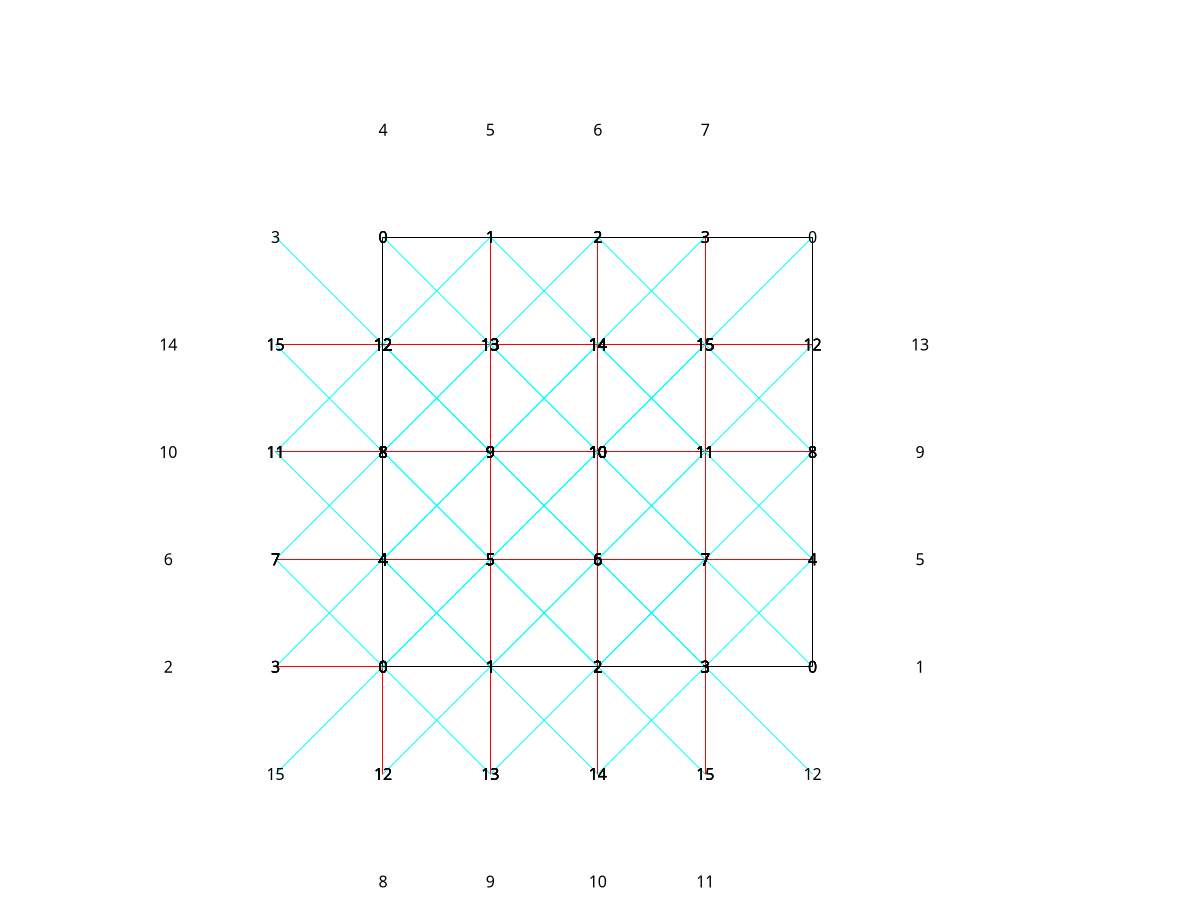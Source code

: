 #set terminal pdf color enhanced \
#dashed dl 1.0 size 20.0cm, 20.0cm 
#set output "lattice.pdf"
set xrange [-2.000000: 6.000000]
set yrange [-2.000000: 6.000000]
set size square
unset key
unset tics
unset border
set style line 1 lc 1 lt 1
set style line 2 lc 5 lt 1
set style line 3 lc 0 lt 1
set arrow from 0.000000, 0.000000 to 4.000000, 0.000000 nohead front ls 3
set arrow from 4.000000, 0.000000 to 4.000000, 4.000000 nohead front ls 3
set arrow from 4.000000, 4.000000 to 0.000000, 4.000000 nohead front ls 3
set arrow from 0.000000, 4.000000 to 0.000000, 0.000000 nohead front ls 3
set label "0" at 0.000000, 0.000000 center front
set label "3" at -1.000000, 0.000000 center front
set arrow from 0.000000, 0.000000 to -1.000000, 0.000000 nohead ls 1
set label "0" at 0.000000, 0.000000 center front
set label "1" at 1.000000, 0.000000 center front
set arrow from 0.000000, 0.000000 to 1.000000, 0.000000 nohead ls 1
set label "0" at 0.000000, 0.000000 center front
set label "12" at 0.000000, -1.000000 center front
set arrow from 0.000000, 0.000000 to 0.000000, -1.000000 nohead ls 1
set label "0" at 0.000000, 0.000000 center front
set label "4" at 0.000000, 1.000000 center front
set arrow from 0.000000, 0.000000 to 0.000000, 1.000000 nohead ls 1
set label "0" at 0.000000, 0.000000 center front
set label "15" at -1.000000, -1.000000 center front
set arrow from 0.000000, 0.000000 to -1.000000, -1.000000 nohead ls 2
set label "0" at 0.000000, 0.000000 center front
set label "5" at 1.000000, 1.000000 center front
set arrow from 0.000000, 0.000000 to 1.000000, 1.000000 nohead ls 2
set label "0" at 0.000000, 0.000000 center front
set label "7" at -1.000000, 1.000000 center front
set arrow from 0.000000, 0.000000 to -1.000000, 1.000000 nohead ls 2
set label "0" at 0.000000, 0.000000 center front
set label "13" at 1.000000, -1.000000 center front
set arrow from 0.000000, 0.000000 to 1.000000, -1.000000 nohead ls 2
set label "0" at 0.000000, 0.000000 center front
set label "2" at -2.000000, 0.000000 center front
set label "0" at 0.000000, 0.000000 center front
set label "2" at 2.000000, 0.000000 center front
set label "0" at 0.000000, 0.000000 center front
set label "8" at 0.000000, -2.000000 center front
set label "0" at 0.000000, 0.000000 center front
set label "8" at 0.000000, 2.000000 center front
set label "1" at 1.000000, 0.000000 center front
set label "0" at 0.000000, 0.000000 center front
set arrow from 1.000000, 0.000000 to 0.000000, 0.000000 nohead ls 1
set label "1" at 1.000000, 0.000000 center front
set label "2" at 2.000000, 0.000000 center front
set arrow from 1.000000, 0.000000 to 2.000000, 0.000000 nohead ls 1
set label "1" at 1.000000, 0.000000 center front
set label "13" at 1.000000, -1.000000 center front
set arrow from 1.000000, 0.000000 to 1.000000, -1.000000 nohead ls 1
set label "1" at 1.000000, 0.000000 center front
set label "5" at 1.000000, 1.000000 center front
set arrow from 1.000000, 0.000000 to 1.000000, 1.000000 nohead ls 1
set label "1" at 1.000000, 0.000000 center front
set label "12" at 0.000000, -1.000000 center front
set arrow from 1.000000, 0.000000 to 0.000000, -1.000000 nohead ls 2
set label "1" at 1.000000, 0.000000 center front
set label "6" at 2.000000, 1.000000 center front
set arrow from 1.000000, 0.000000 to 2.000000, 1.000000 nohead ls 2
set label "1" at 1.000000, 0.000000 center front
set label "4" at 0.000000, 1.000000 center front
set arrow from 1.000000, 0.000000 to 0.000000, 1.000000 nohead ls 2
set label "1" at 1.000000, 0.000000 center front
set label "14" at 2.000000, -1.000000 center front
set arrow from 1.000000, 0.000000 to 2.000000, -1.000000 nohead ls 2
set label "1" at 1.000000, 0.000000 center front
set label "3" at -1.000000, 0.000000 center front
set label "1" at 1.000000, 0.000000 center front
set label "3" at 3.000000, 0.000000 center front
set label "1" at 1.000000, 0.000000 center front
set label "9" at 1.000000, -2.000000 center front
set label "1" at 1.000000, 0.000000 center front
set label "9" at 1.000000, 2.000000 center front
set label "2" at 2.000000, 0.000000 center front
set label "1" at 1.000000, 0.000000 center front
set arrow from 2.000000, 0.000000 to 1.000000, 0.000000 nohead ls 1
set label "2" at 2.000000, 0.000000 center front
set label "3" at 3.000000, 0.000000 center front
set arrow from 2.000000, 0.000000 to 3.000000, 0.000000 nohead ls 1
set label "2" at 2.000000, 0.000000 center front
set label "14" at 2.000000, -1.000000 center front
set arrow from 2.000000, 0.000000 to 2.000000, -1.000000 nohead ls 1
set label "2" at 2.000000, 0.000000 center front
set label "6" at 2.000000, 1.000000 center front
set arrow from 2.000000, 0.000000 to 2.000000, 1.000000 nohead ls 1
set label "2" at 2.000000, 0.000000 center front
set label "13" at 1.000000, -1.000000 center front
set arrow from 2.000000, 0.000000 to 1.000000, -1.000000 nohead ls 2
set label "2" at 2.000000, 0.000000 center front
set label "7" at 3.000000, 1.000000 center front
set arrow from 2.000000, 0.000000 to 3.000000, 1.000000 nohead ls 2
set label "2" at 2.000000, 0.000000 center front
set label "5" at 1.000000, 1.000000 center front
set arrow from 2.000000, 0.000000 to 1.000000, 1.000000 nohead ls 2
set label "2" at 2.000000, 0.000000 center front
set label "15" at 3.000000, -1.000000 center front
set arrow from 2.000000, 0.000000 to 3.000000, -1.000000 nohead ls 2
set label "2" at 2.000000, 0.000000 center front
set label "0" at 0.000000, 0.000000 center front
set label "2" at 2.000000, 0.000000 center front
set label "0" at 4.000000, 0.000000 center front
set label "2" at 2.000000, 0.000000 center front
set label "10" at 2.000000, -2.000000 center front
set label "2" at 2.000000, 0.000000 center front
set label "10" at 2.000000, 2.000000 center front
set label "3" at 3.000000, 0.000000 center front
set label "2" at 2.000000, 0.000000 center front
set arrow from 3.000000, 0.000000 to 2.000000, 0.000000 nohead ls 1
set label "3" at 3.000000, 0.000000 center front
set label "0" at 4.000000, 0.000000 center front
set arrow from 3.000000, 0.000000 to 4.000000, 0.000000 nohead ls 1
set label "3" at 3.000000, 0.000000 center front
set label "15" at 3.000000, -1.000000 center front
set arrow from 3.000000, 0.000000 to 3.000000, -1.000000 nohead ls 1
set label "3" at 3.000000, 0.000000 center front
set label "7" at 3.000000, 1.000000 center front
set arrow from 3.000000, 0.000000 to 3.000000, 1.000000 nohead ls 1
set label "3" at 3.000000, 0.000000 center front
set label "14" at 2.000000, -1.000000 center front
set arrow from 3.000000, 0.000000 to 2.000000, -1.000000 nohead ls 2
set label "3" at 3.000000, 0.000000 center front
set label "4" at 4.000000, 1.000000 center front
set arrow from 3.000000, 0.000000 to 4.000000, 1.000000 nohead ls 2
set label "3" at 3.000000, 0.000000 center front
set label "6" at 2.000000, 1.000000 center front
set arrow from 3.000000, 0.000000 to 2.000000, 1.000000 nohead ls 2
set label "3" at 3.000000, 0.000000 center front
set label "12" at 4.000000, -1.000000 center front
set arrow from 3.000000, 0.000000 to 4.000000, -1.000000 nohead ls 2
set label "3" at 3.000000, 0.000000 center front
set label "1" at 1.000000, 0.000000 center front
set label "3" at 3.000000, 0.000000 center front
set label "1" at 5.000000, 0.000000 center front
set label "3" at 3.000000, 0.000000 center front
set label "11" at 3.000000, -2.000000 center front
set label "3" at 3.000000, 0.000000 center front
set label "11" at 3.000000, 2.000000 center front
set label "4" at 0.000000, 1.000000 center front
set label "7" at -1.000000, 1.000000 center front
set arrow from 0.000000, 1.000000 to -1.000000, 1.000000 nohead ls 1
set label "4" at 0.000000, 1.000000 center front
set label "5" at 1.000000, 1.000000 center front
set arrow from 0.000000, 1.000000 to 1.000000, 1.000000 nohead ls 1
set label "4" at 0.000000, 1.000000 center front
set label "0" at 0.000000, 0.000000 center front
set arrow from 0.000000, 1.000000 to 0.000000, 0.000000 nohead ls 1
set label "4" at 0.000000, 1.000000 center front
set label "8" at 0.000000, 2.000000 center front
set arrow from 0.000000, 1.000000 to 0.000000, 2.000000 nohead ls 1
set label "4" at 0.000000, 1.000000 center front
set label "3" at -1.000000, 0.000000 center front
set arrow from 0.000000, 1.000000 to -1.000000, 0.000000 nohead ls 2
set label "4" at 0.000000, 1.000000 center front
set label "9" at 1.000000, 2.000000 center front
set arrow from 0.000000, 1.000000 to 1.000000, 2.000000 nohead ls 2
set label "4" at 0.000000, 1.000000 center front
set label "11" at -1.000000, 2.000000 center front
set arrow from 0.000000, 1.000000 to -1.000000, 2.000000 nohead ls 2
set label "4" at 0.000000, 1.000000 center front
set label "1" at 1.000000, 0.000000 center front
set arrow from 0.000000, 1.000000 to 1.000000, 0.000000 nohead ls 2
set label "4" at 0.000000, 1.000000 center front
set label "6" at -2.000000, 1.000000 center front
set label "4" at 0.000000, 1.000000 center front
set label "6" at 2.000000, 1.000000 center front
set label "4" at 0.000000, 1.000000 center front
set label "12" at 0.000000, -1.000000 center front
set label "4" at 0.000000, 1.000000 center front
set label "12" at 0.000000, 3.000000 center front
set label "5" at 1.000000, 1.000000 center front
set label "4" at 0.000000, 1.000000 center front
set arrow from 1.000000, 1.000000 to 0.000000, 1.000000 nohead ls 1
set label "5" at 1.000000, 1.000000 center front
set label "6" at 2.000000, 1.000000 center front
set arrow from 1.000000, 1.000000 to 2.000000, 1.000000 nohead ls 1
set label "5" at 1.000000, 1.000000 center front
set label "1" at 1.000000, 0.000000 center front
set arrow from 1.000000, 1.000000 to 1.000000, 0.000000 nohead ls 1
set label "5" at 1.000000, 1.000000 center front
set label "9" at 1.000000, 2.000000 center front
set arrow from 1.000000, 1.000000 to 1.000000, 2.000000 nohead ls 1
set label "5" at 1.000000, 1.000000 center front
set label "0" at 0.000000, 0.000000 center front
set arrow from 1.000000, 1.000000 to 0.000000, 0.000000 nohead ls 2
set label "5" at 1.000000, 1.000000 center front
set label "10" at 2.000000, 2.000000 center front
set arrow from 1.000000, 1.000000 to 2.000000, 2.000000 nohead ls 2
set label "5" at 1.000000, 1.000000 center front
set label "8" at 0.000000, 2.000000 center front
set arrow from 1.000000, 1.000000 to 0.000000, 2.000000 nohead ls 2
set label "5" at 1.000000, 1.000000 center front
set label "2" at 2.000000, 0.000000 center front
set arrow from 1.000000, 1.000000 to 2.000000, 0.000000 nohead ls 2
set label "5" at 1.000000, 1.000000 center front
set label "7" at -1.000000, 1.000000 center front
set label "5" at 1.000000, 1.000000 center front
set label "7" at 3.000000, 1.000000 center front
set label "5" at 1.000000, 1.000000 center front
set label "13" at 1.000000, -1.000000 center front
set label "5" at 1.000000, 1.000000 center front
set label "13" at 1.000000, 3.000000 center front
set label "6" at 2.000000, 1.000000 center front
set label "5" at 1.000000, 1.000000 center front
set arrow from 2.000000, 1.000000 to 1.000000, 1.000000 nohead ls 1
set label "6" at 2.000000, 1.000000 center front
set label "7" at 3.000000, 1.000000 center front
set arrow from 2.000000, 1.000000 to 3.000000, 1.000000 nohead ls 1
set label "6" at 2.000000, 1.000000 center front
set label "2" at 2.000000, 0.000000 center front
set arrow from 2.000000, 1.000000 to 2.000000, 0.000000 nohead ls 1
set label "6" at 2.000000, 1.000000 center front
set label "10" at 2.000000, 2.000000 center front
set arrow from 2.000000, 1.000000 to 2.000000, 2.000000 nohead ls 1
set label "6" at 2.000000, 1.000000 center front
set label "1" at 1.000000, 0.000000 center front
set arrow from 2.000000, 1.000000 to 1.000000, 0.000000 nohead ls 2
set label "6" at 2.000000, 1.000000 center front
set label "11" at 3.000000, 2.000000 center front
set arrow from 2.000000, 1.000000 to 3.000000, 2.000000 nohead ls 2
set label "6" at 2.000000, 1.000000 center front
set label "9" at 1.000000, 2.000000 center front
set arrow from 2.000000, 1.000000 to 1.000000, 2.000000 nohead ls 2
set label "6" at 2.000000, 1.000000 center front
set label "3" at 3.000000, 0.000000 center front
set arrow from 2.000000, 1.000000 to 3.000000, 0.000000 nohead ls 2
set label "6" at 2.000000, 1.000000 center front
set label "4" at 0.000000, 1.000000 center front
set label "6" at 2.000000, 1.000000 center front
set label "4" at 4.000000, 1.000000 center front
set label "6" at 2.000000, 1.000000 center front
set label "14" at 2.000000, -1.000000 center front
set label "6" at 2.000000, 1.000000 center front
set label "14" at 2.000000, 3.000000 center front
set label "7" at 3.000000, 1.000000 center front
set label "6" at 2.000000, 1.000000 center front
set arrow from 3.000000, 1.000000 to 2.000000, 1.000000 nohead ls 1
set label "7" at 3.000000, 1.000000 center front
set label "4" at 4.000000, 1.000000 center front
set arrow from 3.000000, 1.000000 to 4.000000, 1.000000 nohead ls 1
set label "7" at 3.000000, 1.000000 center front
set label "3" at 3.000000, 0.000000 center front
set arrow from 3.000000, 1.000000 to 3.000000, 0.000000 nohead ls 1
set label "7" at 3.000000, 1.000000 center front
set label "11" at 3.000000, 2.000000 center front
set arrow from 3.000000, 1.000000 to 3.000000, 2.000000 nohead ls 1
set label "7" at 3.000000, 1.000000 center front
set label "2" at 2.000000, 0.000000 center front
set arrow from 3.000000, 1.000000 to 2.000000, 0.000000 nohead ls 2
set label "7" at 3.000000, 1.000000 center front
set label "8" at 4.000000, 2.000000 center front
set arrow from 3.000000, 1.000000 to 4.000000, 2.000000 nohead ls 2
set label "7" at 3.000000, 1.000000 center front
set label "10" at 2.000000, 2.000000 center front
set arrow from 3.000000, 1.000000 to 2.000000, 2.000000 nohead ls 2
set label "7" at 3.000000, 1.000000 center front
set label "0" at 4.000000, 0.000000 center front
set arrow from 3.000000, 1.000000 to 4.000000, 0.000000 nohead ls 2
set label "7" at 3.000000, 1.000000 center front
set label "5" at 1.000000, 1.000000 center front
set label "7" at 3.000000, 1.000000 center front
set label "5" at 5.000000, 1.000000 center front
set label "7" at 3.000000, 1.000000 center front
set label "15" at 3.000000, -1.000000 center front
set label "7" at 3.000000, 1.000000 center front
set label "15" at 3.000000, 3.000000 center front
set label "8" at 0.000000, 2.000000 center front
set label "11" at -1.000000, 2.000000 center front
set arrow from 0.000000, 2.000000 to -1.000000, 2.000000 nohead ls 1
set label "8" at 0.000000, 2.000000 center front
set label "9" at 1.000000, 2.000000 center front
set arrow from 0.000000, 2.000000 to 1.000000, 2.000000 nohead ls 1
set label "8" at 0.000000, 2.000000 center front
set label "4" at 0.000000, 1.000000 center front
set arrow from 0.000000, 2.000000 to 0.000000, 1.000000 nohead ls 1
set label "8" at 0.000000, 2.000000 center front
set label "12" at 0.000000, 3.000000 center front
set arrow from 0.000000, 2.000000 to 0.000000, 3.000000 nohead ls 1
set label "8" at 0.000000, 2.000000 center front
set label "7" at -1.000000, 1.000000 center front
set arrow from 0.000000, 2.000000 to -1.000000, 1.000000 nohead ls 2
set label "8" at 0.000000, 2.000000 center front
set label "13" at 1.000000, 3.000000 center front
set arrow from 0.000000, 2.000000 to 1.000000, 3.000000 nohead ls 2
set label "8" at 0.000000, 2.000000 center front
set label "15" at -1.000000, 3.000000 center front
set arrow from 0.000000, 2.000000 to -1.000000, 3.000000 nohead ls 2
set label "8" at 0.000000, 2.000000 center front
set label "5" at 1.000000, 1.000000 center front
set arrow from 0.000000, 2.000000 to 1.000000, 1.000000 nohead ls 2
set label "8" at 0.000000, 2.000000 center front
set label "10" at -2.000000, 2.000000 center front
set label "8" at 0.000000, 2.000000 center front
set label "10" at 2.000000, 2.000000 center front
set label "8" at 0.000000, 2.000000 center front
set label "0" at 0.000000, 0.000000 center front
set label "8" at 0.000000, 2.000000 center front
set label "0" at 0.000000, 4.000000 center front
set label "9" at 1.000000, 2.000000 center front
set label "8" at 0.000000, 2.000000 center front
set arrow from 1.000000, 2.000000 to 0.000000, 2.000000 nohead ls 1
set label "9" at 1.000000, 2.000000 center front
set label "10" at 2.000000, 2.000000 center front
set arrow from 1.000000, 2.000000 to 2.000000, 2.000000 nohead ls 1
set label "9" at 1.000000, 2.000000 center front
set label "5" at 1.000000, 1.000000 center front
set arrow from 1.000000, 2.000000 to 1.000000, 1.000000 nohead ls 1
set label "9" at 1.000000, 2.000000 center front
set label "13" at 1.000000, 3.000000 center front
set arrow from 1.000000, 2.000000 to 1.000000, 3.000000 nohead ls 1
set label "9" at 1.000000, 2.000000 center front
set label "4" at 0.000000, 1.000000 center front
set arrow from 1.000000, 2.000000 to 0.000000, 1.000000 nohead ls 2
set label "9" at 1.000000, 2.000000 center front
set label "14" at 2.000000, 3.000000 center front
set arrow from 1.000000, 2.000000 to 2.000000, 3.000000 nohead ls 2
set label "9" at 1.000000, 2.000000 center front
set label "12" at 0.000000, 3.000000 center front
set arrow from 1.000000, 2.000000 to 0.000000, 3.000000 nohead ls 2
set label "9" at 1.000000, 2.000000 center front
set label "6" at 2.000000, 1.000000 center front
set arrow from 1.000000, 2.000000 to 2.000000, 1.000000 nohead ls 2
set label "9" at 1.000000, 2.000000 center front
set label "11" at -1.000000, 2.000000 center front
set label "9" at 1.000000, 2.000000 center front
set label "11" at 3.000000, 2.000000 center front
set label "9" at 1.000000, 2.000000 center front
set label "1" at 1.000000, 0.000000 center front
set label "9" at 1.000000, 2.000000 center front
set label "1" at 1.000000, 4.000000 center front
set label "10" at 2.000000, 2.000000 center front
set label "9" at 1.000000, 2.000000 center front
set arrow from 2.000000, 2.000000 to 1.000000, 2.000000 nohead ls 1
set label "10" at 2.000000, 2.000000 center front
set label "11" at 3.000000, 2.000000 center front
set arrow from 2.000000, 2.000000 to 3.000000, 2.000000 nohead ls 1
set label "10" at 2.000000, 2.000000 center front
set label "6" at 2.000000, 1.000000 center front
set arrow from 2.000000, 2.000000 to 2.000000, 1.000000 nohead ls 1
set label "10" at 2.000000, 2.000000 center front
set label "14" at 2.000000, 3.000000 center front
set arrow from 2.000000, 2.000000 to 2.000000, 3.000000 nohead ls 1
set label "10" at 2.000000, 2.000000 center front
set label "5" at 1.000000, 1.000000 center front
set arrow from 2.000000, 2.000000 to 1.000000, 1.000000 nohead ls 2
set label "10" at 2.000000, 2.000000 center front
set label "15" at 3.000000, 3.000000 center front
set arrow from 2.000000, 2.000000 to 3.000000, 3.000000 nohead ls 2
set label "10" at 2.000000, 2.000000 center front
set label "13" at 1.000000, 3.000000 center front
set arrow from 2.000000, 2.000000 to 1.000000, 3.000000 nohead ls 2
set label "10" at 2.000000, 2.000000 center front
set label "7" at 3.000000, 1.000000 center front
set arrow from 2.000000, 2.000000 to 3.000000, 1.000000 nohead ls 2
set label "10" at 2.000000, 2.000000 center front
set label "8" at 0.000000, 2.000000 center front
set label "10" at 2.000000, 2.000000 center front
set label "8" at 4.000000, 2.000000 center front
set label "10" at 2.000000, 2.000000 center front
set label "2" at 2.000000, 0.000000 center front
set label "10" at 2.000000, 2.000000 center front
set label "2" at 2.000000, 4.000000 center front
set label "11" at 3.000000, 2.000000 center front
set label "10" at 2.000000, 2.000000 center front
set arrow from 3.000000, 2.000000 to 2.000000, 2.000000 nohead ls 1
set label "11" at 3.000000, 2.000000 center front
set label "8" at 4.000000, 2.000000 center front
set arrow from 3.000000, 2.000000 to 4.000000, 2.000000 nohead ls 1
set label "11" at 3.000000, 2.000000 center front
set label "7" at 3.000000, 1.000000 center front
set arrow from 3.000000, 2.000000 to 3.000000, 1.000000 nohead ls 1
set label "11" at 3.000000, 2.000000 center front
set label "15" at 3.000000, 3.000000 center front
set arrow from 3.000000, 2.000000 to 3.000000, 3.000000 nohead ls 1
set label "11" at 3.000000, 2.000000 center front
set label "6" at 2.000000, 1.000000 center front
set arrow from 3.000000, 2.000000 to 2.000000, 1.000000 nohead ls 2
set label "11" at 3.000000, 2.000000 center front
set label "12" at 4.000000, 3.000000 center front
set arrow from 3.000000, 2.000000 to 4.000000, 3.000000 nohead ls 2
set label "11" at 3.000000, 2.000000 center front
set label "14" at 2.000000, 3.000000 center front
set arrow from 3.000000, 2.000000 to 2.000000, 3.000000 nohead ls 2
set label "11" at 3.000000, 2.000000 center front
set label "4" at 4.000000, 1.000000 center front
set arrow from 3.000000, 2.000000 to 4.000000, 1.000000 nohead ls 2
set label "11" at 3.000000, 2.000000 center front
set label "9" at 1.000000, 2.000000 center front
set label "11" at 3.000000, 2.000000 center front
set label "9" at 5.000000, 2.000000 center front
set label "11" at 3.000000, 2.000000 center front
set label "3" at 3.000000, 0.000000 center front
set label "11" at 3.000000, 2.000000 center front
set label "3" at 3.000000, 4.000000 center front
set label "12" at 0.000000, 3.000000 center front
set label "15" at -1.000000, 3.000000 center front
set arrow from 0.000000, 3.000000 to -1.000000, 3.000000 nohead ls 1
set label "12" at 0.000000, 3.000000 center front
set label "13" at 1.000000, 3.000000 center front
set arrow from 0.000000, 3.000000 to 1.000000, 3.000000 nohead ls 1
set label "12" at 0.000000, 3.000000 center front
set label "8" at 0.000000, 2.000000 center front
set arrow from 0.000000, 3.000000 to 0.000000, 2.000000 nohead ls 1
set label "12" at 0.000000, 3.000000 center front
set label "0" at 0.000000, 4.000000 center front
set arrow from 0.000000, 3.000000 to 0.000000, 4.000000 nohead ls 1
set label "12" at 0.000000, 3.000000 center front
set label "11" at -1.000000, 2.000000 center front
set arrow from 0.000000, 3.000000 to -1.000000, 2.000000 nohead ls 2
set label "12" at 0.000000, 3.000000 center front
set label "1" at 1.000000, 4.000000 center front
set arrow from 0.000000, 3.000000 to 1.000000, 4.000000 nohead ls 2
set label "12" at 0.000000, 3.000000 center front
set label "3" at -1.000000, 4.000000 center front
set arrow from 0.000000, 3.000000 to -1.000000, 4.000000 nohead ls 2
set label "12" at 0.000000, 3.000000 center front
set label "9" at 1.000000, 2.000000 center front
set arrow from 0.000000, 3.000000 to 1.000000, 2.000000 nohead ls 2
set label "12" at 0.000000, 3.000000 center front
set label "14" at -2.000000, 3.000000 center front
set label "12" at 0.000000, 3.000000 center front
set label "14" at 2.000000, 3.000000 center front
set label "12" at 0.000000, 3.000000 center front
set label "4" at 0.000000, 1.000000 center front
set label "12" at 0.000000, 3.000000 center front
set label "4" at 0.000000, 5.000000 center front
set label "13" at 1.000000, 3.000000 center front
set label "12" at 0.000000, 3.000000 center front
set arrow from 1.000000, 3.000000 to 0.000000, 3.000000 nohead ls 1
set label "13" at 1.000000, 3.000000 center front
set label "14" at 2.000000, 3.000000 center front
set arrow from 1.000000, 3.000000 to 2.000000, 3.000000 nohead ls 1
set label "13" at 1.000000, 3.000000 center front
set label "9" at 1.000000, 2.000000 center front
set arrow from 1.000000, 3.000000 to 1.000000, 2.000000 nohead ls 1
set label "13" at 1.000000, 3.000000 center front
set label "1" at 1.000000, 4.000000 center front
set arrow from 1.000000, 3.000000 to 1.000000, 4.000000 nohead ls 1
set label "13" at 1.000000, 3.000000 center front
set label "8" at 0.000000, 2.000000 center front
set arrow from 1.000000, 3.000000 to 0.000000, 2.000000 nohead ls 2
set label "13" at 1.000000, 3.000000 center front
set label "2" at 2.000000, 4.000000 center front
set arrow from 1.000000, 3.000000 to 2.000000, 4.000000 nohead ls 2
set label "13" at 1.000000, 3.000000 center front
set label "0" at 0.000000, 4.000000 center front
set arrow from 1.000000, 3.000000 to 0.000000, 4.000000 nohead ls 2
set label "13" at 1.000000, 3.000000 center front
set label "10" at 2.000000, 2.000000 center front
set arrow from 1.000000, 3.000000 to 2.000000, 2.000000 nohead ls 2
set label "13" at 1.000000, 3.000000 center front
set label "15" at -1.000000, 3.000000 center front
set label "13" at 1.000000, 3.000000 center front
set label "15" at 3.000000, 3.000000 center front
set label "13" at 1.000000, 3.000000 center front
set label "5" at 1.000000, 1.000000 center front
set label "13" at 1.000000, 3.000000 center front
set label "5" at 1.000000, 5.000000 center front
set label "14" at 2.000000, 3.000000 center front
set label "13" at 1.000000, 3.000000 center front
set arrow from 2.000000, 3.000000 to 1.000000, 3.000000 nohead ls 1
set label "14" at 2.000000, 3.000000 center front
set label "15" at 3.000000, 3.000000 center front
set arrow from 2.000000, 3.000000 to 3.000000, 3.000000 nohead ls 1
set label "14" at 2.000000, 3.000000 center front
set label "10" at 2.000000, 2.000000 center front
set arrow from 2.000000, 3.000000 to 2.000000, 2.000000 nohead ls 1
set label "14" at 2.000000, 3.000000 center front
set label "2" at 2.000000, 4.000000 center front
set arrow from 2.000000, 3.000000 to 2.000000, 4.000000 nohead ls 1
set label "14" at 2.000000, 3.000000 center front
set label "9" at 1.000000, 2.000000 center front
set arrow from 2.000000, 3.000000 to 1.000000, 2.000000 nohead ls 2
set label "14" at 2.000000, 3.000000 center front
set label "3" at 3.000000, 4.000000 center front
set arrow from 2.000000, 3.000000 to 3.000000, 4.000000 nohead ls 2
set label "14" at 2.000000, 3.000000 center front
set label "1" at 1.000000, 4.000000 center front
set arrow from 2.000000, 3.000000 to 1.000000, 4.000000 nohead ls 2
set label "14" at 2.000000, 3.000000 center front
set label "11" at 3.000000, 2.000000 center front
set arrow from 2.000000, 3.000000 to 3.000000, 2.000000 nohead ls 2
set label "14" at 2.000000, 3.000000 center front
set label "12" at 0.000000, 3.000000 center front
set label "14" at 2.000000, 3.000000 center front
set label "12" at 4.000000, 3.000000 center front
set label "14" at 2.000000, 3.000000 center front
set label "6" at 2.000000, 1.000000 center front
set label "14" at 2.000000, 3.000000 center front
set label "6" at 2.000000, 5.000000 center front
set label "15" at 3.000000, 3.000000 center front
set label "14" at 2.000000, 3.000000 center front
set arrow from 3.000000, 3.000000 to 2.000000, 3.000000 nohead ls 1
set label "15" at 3.000000, 3.000000 center front
set label "12" at 4.000000, 3.000000 center front
set arrow from 3.000000, 3.000000 to 4.000000, 3.000000 nohead ls 1
set label "15" at 3.000000, 3.000000 center front
set label "11" at 3.000000, 2.000000 center front
set arrow from 3.000000, 3.000000 to 3.000000, 2.000000 nohead ls 1
set label "15" at 3.000000, 3.000000 center front
set label "3" at 3.000000, 4.000000 center front
set arrow from 3.000000, 3.000000 to 3.000000, 4.000000 nohead ls 1
set label "15" at 3.000000, 3.000000 center front
set label "10" at 2.000000, 2.000000 center front
set arrow from 3.000000, 3.000000 to 2.000000, 2.000000 nohead ls 2
set label "15" at 3.000000, 3.000000 center front
set label "0" at 4.000000, 4.000000 center front
set arrow from 3.000000, 3.000000 to 4.000000, 4.000000 nohead ls 2
set label "15" at 3.000000, 3.000000 center front
set label "2" at 2.000000, 4.000000 center front
set arrow from 3.000000, 3.000000 to 2.000000, 4.000000 nohead ls 2
set label "15" at 3.000000, 3.000000 center front
set label "8" at 4.000000, 2.000000 center front
set arrow from 3.000000, 3.000000 to 4.000000, 2.000000 nohead ls 2
set label "15" at 3.000000, 3.000000 center front
set label "13" at 1.000000, 3.000000 center front
set label "15" at 3.000000, 3.000000 center front
set label "13" at 5.000000, 3.000000 center front
set label "15" at 3.000000, 3.000000 center front
set label "7" at 3.000000, 1.000000 center front
set label "15" at 3.000000, 3.000000 center front
set label "7" at 3.000000, 5.000000 center front
plot '-' w d lc 7
0.0 0.0
end
pause -1
